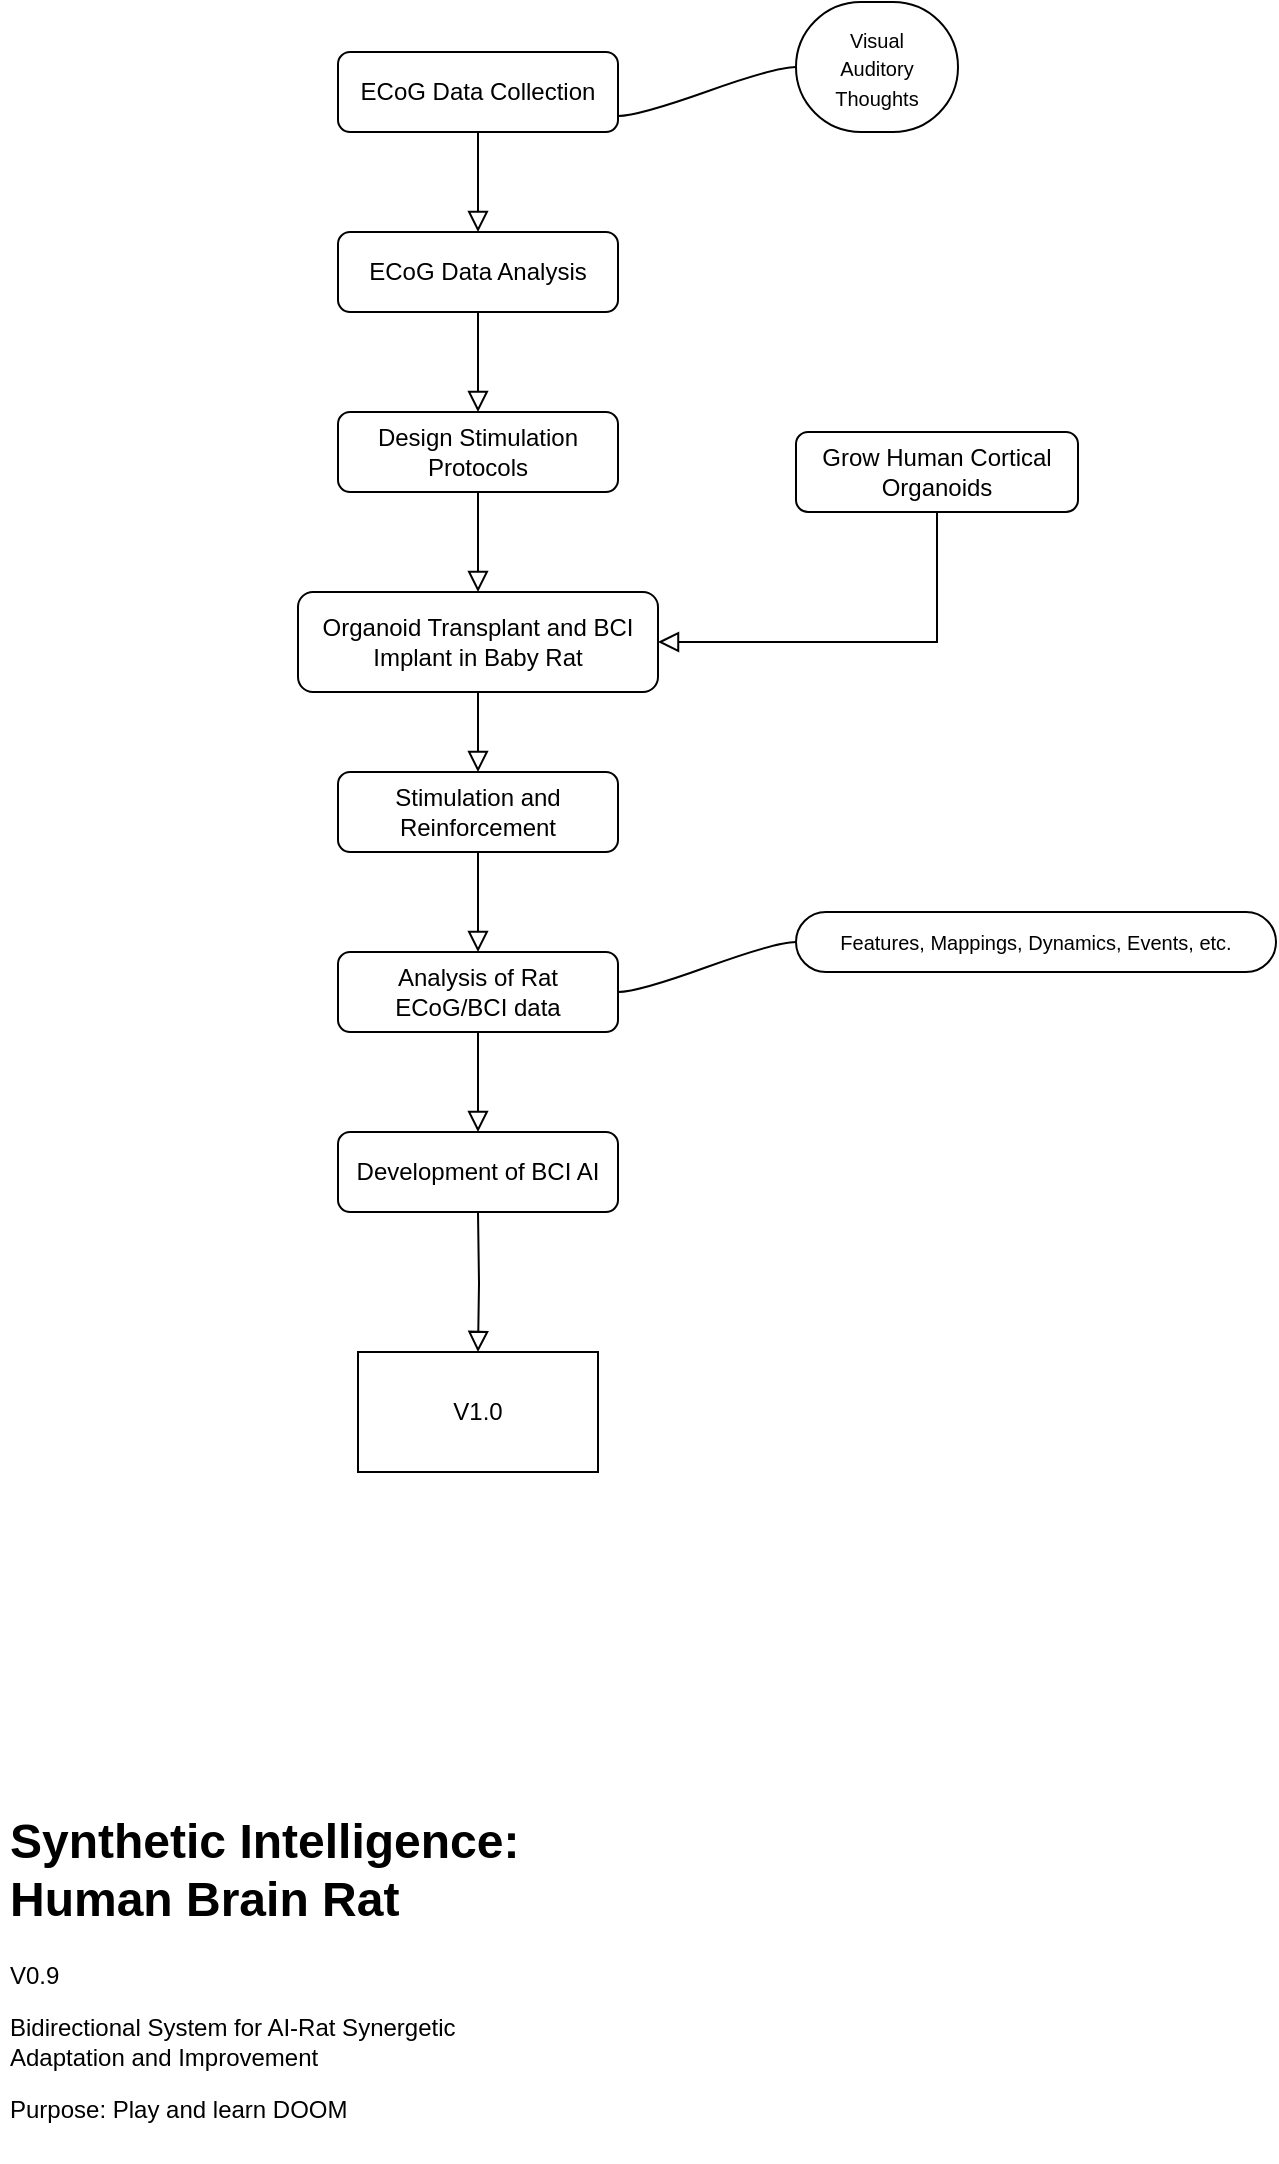 <mxfile version="22.0.3" type="device">
  <diagram id="C5RBs43oDa-KdzZeNtuy" name="Page-1">
    <mxGraphModel dx="2353" dy="1415" grid="1" gridSize="10" guides="1" tooltips="1" connect="1" arrows="1" fold="1" page="1" pageScale="1" pageWidth="827" pageHeight="1169" math="0" shadow="0">
      <root>
        <mxCell id="WIyWlLk6GJQsqaUBKTNV-0" />
        <mxCell id="WIyWlLk6GJQsqaUBKTNV-1" parent="WIyWlLk6GJQsqaUBKTNV-0" />
        <mxCell id="WIyWlLk6GJQsqaUBKTNV-2" value="" style="rounded=0;html=1;jettySize=auto;orthogonalLoop=1;fontSize=11;endArrow=block;endFill=0;endSize=8;strokeWidth=1;shadow=0;labelBackgroundColor=none;edgeStyle=orthogonalEdgeStyle;entryX=0.5;entryY=0;entryDx=0;entryDy=0;" parent="WIyWlLk6GJQsqaUBKTNV-1" source="WIyWlLk6GJQsqaUBKTNV-3" target="LGGzUGPLqH4TGAAvTcvt-3" edge="1">
          <mxGeometry relative="1" as="geometry">
            <mxPoint x="269.0" y="195" as="targetPoint" />
          </mxGeometry>
        </mxCell>
        <mxCell id="WIyWlLk6GJQsqaUBKTNV-3" value="ECoG Data Collection" style="rounded=1;whiteSpace=wrap;html=1;fontSize=12;glass=0;strokeWidth=1;shadow=0;" parent="WIyWlLk6GJQsqaUBKTNV-1" vertex="1">
          <mxGeometry x="189" y="95" width="140" height="40" as="geometry" />
        </mxCell>
        <mxCell id="LGGzUGPLqH4TGAAvTcvt-0" value="&lt;font style=&quot;font-size: 10px;&quot;&gt;Visual&lt;br&gt;Auditory&lt;br&gt;Thoughts&lt;/font&gt;" style="whiteSpace=wrap;html=1;rounded=1;arcSize=50;align=center;verticalAlign=middle;strokeWidth=1;autosize=1;spacing=4;treeFolding=1;treeMoving=1;newEdgeStyle={&quot;edgeStyle&quot;:&quot;entityRelationEdgeStyle&quot;,&quot;startArrow&quot;:&quot;none&quot;,&quot;endArrow&quot;:&quot;none&quot;,&quot;segment&quot;:10,&quot;curved&quot;:1,&quot;sourcePerimeterSpacing&quot;:0,&quot;targetPerimeterSpacing&quot;:0};" vertex="1" parent="WIyWlLk6GJQsqaUBKTNV-1">
          <mxGeometry x="418" y="70" width="81" height="65" as="geometry" />
        </mxCell>
        <mxCell id="LGGzUGPLqH4TGAAvTcvt-1" value="" style="edgeStyle=entityRelationEdgeStyle;startArrow=none;endArrow=none;segment=10;curved=1;sourcePerimeterSpacing=0;targetPerimeterSpacing=0;rounded=0;" edge="1" target="LGGzUGPLqH4TGAAvTcvt-0" parent="WIyWlLk6GJQsqaUBKTNV-1">
          <mxGeometry relative="1" as="geometry">
            <mxPoint x="329" y="127" as="sourcePoint" />
          </mxGeometry>
        </mxCell>
        <mxCell id="LGGzUGPLqH4TGAAvTcvt-2" value="" style="rounded=0;html=1;jettySize=auto;orthogonalLoop=1;fontSize=11;endArrow=block;endFill=0;endSize=8;strokeWidth=1;shadow=0;labelBackgroundColor=none;edgeStyle=orthogonalEdgeStyle;entryX=0.5;entryY=0;entryDx=0;entryDy=0;" edge="1" parent="WIyWlLk6GJQsqaUBKTNV-1" source="LGGzUGPLqH4TGAAvTcvt-3" target="LGGzUGPLqH4TGAAvTcvt-5">
          <mxGeometry relative="1" as="geometry">
            <mxPoint x="269.0" y="275" as="targetPoint" />
          </mxGeometry>
        </mxCell>
        <mxCell id="LGGzUGPLqH4TGAAvTcvt-3" value="ECoG Data Analysis" style="rounded=1;whiteSpace=wrap;html=1;fontSize=12;glass=0;strokeWidth=1;shadow=0;" vertex="1" parent="WIyWlLk6GJQsqaUBKTNV-1">
          <mxGeometry x="189" y="185" width="140" height="40" as="geometry" />
        </mxCell>
        <mxCell id="LGGzUGPLqH4TGAAvTcvt-4" value="" style="rounded=0;html=1;jettySize=auto;orthogonalLoop=1;fontSize=11;endArrow=block;endFill=0;endSize=8;strokeWidth=1;shadow=0;labelBackgroundColor=none;edgeStyle=orthogonalEdgeStyle;entryX=0.5;entryY=0;entryDx=0;entryDy=0;" edge="1" parent="WIyWlLk6GJQsqaUBKTNV-1" source="LGGzUGPLqH4TGAAvTcvt-5" target="LGGzUGPLqH4TGAAvTcvt-7">
          <mxGeometry relative="1" as="geometry">
            <mxPoint x="269.0" y="365" as="targetPoint" />
          </mxGeometry>
        </mxCell>
        <mxCell id="LGGzUGPLqH4TGAAvTcvt-5" value="Design Stimulation Protocols" style="rounded=1;whiteSpace=wrap;html=1;fontSize=12;glass=0;strokeWidth=1;shadow=0;" vertex="1" parent="WIyWlLk6GJQsqaUBKTNV-1">
          <mxGeometry x="189" y="275" width="140" height="40" as="geometry" />
        </mxCell>
        <mxCell id="LGGzUGPLqH4TGAAvTcvt-6" value="" style="rounded=0;html=1;jettySize=auto;orthogonalLoop=1;fontSize=11;endArrow=block;endFill=0;endSize=8;strokeWidth=1;shadow=0;labelBackgroundColor=none;edgeStyle=orthogonalEdgeStyle;entryX=0.5;entryY=0;entryDx=0;entryDy=0;" edge="1" parent="WIyWlLk6GJQsqaUBKTNV-1" source="LGGzUGPLqH4TGAAvTcvt-7" target="LGGzUGPLqH4TGAAvTcvt-11">
          <mxGeometry relative="1" as="geometry">
            <mxPoint x="269.0" y="455" as="targetPoint" />
          </mxGeometry>
        </mxCell>
        <mxCell id="LGGzUGPLqH4TGAAvTcvt-7" value="Organoid Transplant and BCI Implant in Baby Rat" style="rounded=1;whiteSpace=wrap;html=1;fontSize=12;glass=0;strokeWidth=1;shadow=0;" vertex="1" parent="WIyWlLk6GJQsqaUBKTNV-1">
          <mxGeometry x="169" y="365" width="180" height="50" as="geometry" />
        </mxCell>
        <mxCell id="LGGzUGPLqH4TGAAvTcvt-10" value="" style="rounded=0;html=1;jettySize=auto;orthogonalLoop=1;fontSize=11;endArrow=block;endFill=0;endSize=8;strokeWidth=1;shadow=0;labelBackgroundColor=none;edgeStyle=orthogonalEdgeStyle;entryX=0.5;entryY=0;entryDx=0;entryDy=0;" edge="1" parent="WIyWlLk6GJQsqaUBKTNV-1" source="LGGzUGPLqH4TGAAvTcvt-11" target="LGGzUGPLqH4TGAAvTcvt-16">
          <mxGeometry relative="1" as="geometry">
            <mxPoint x="269.0" y="545" as="targetPoint" />
          </mxGeometry>
        </mxCell>
        <mxCell id="LGGzUGPLqH4TGAAvTcvt-11" value="Stimulation and Reinforcement" style="rounded=1;whiteSpace=wrap;html=1;fontSize=12;glass=0;strokeWidth=1;shadow=0;" vertex="1" parent="WIyWlLk6GJQsqaUBKTNV-1">
          <mxGeometry x="189" y="455" width="140" height="40" as="geometry" />
        </mxCell>
        <mxCell id="LGGzUGPLqH4TGAAvTcvt-12" value="&lt;h1&gt;Synthetic Intelligence: Human Brain Rat&lt;/h1&gt;&lt;p&gt;V0.9&lt;/p&gt;&lt;p&gt;Bidirectional System for AI-Rat Synergetic Adaptation and Improvement&lt;/p&gt;&lt;p&gt;Purpose: Play and learn DOOM&lt;/p&gt;&lt;p&gt;&lt;br&gt;&lt;/p&gt;" style="text;html=1;strokeColor=none;fillColor=none;spacing=5;spacingTop=-20;whiteSpace=wrap;overflow=hidden;rounded=0;" vertex="1" parent="WIyWlLk6GJQsqaUBKTNV-1">
          <mxGeometry x="20" y="970" width="270" height="180" as="geometry" />
        </mxCell>
        <mxCell id="LGGzUGPLqH4TGAAvTcvt-13" value="" style="rounded=0;html=1;jettySize=auto;orthogonalLoop=1;fontSize=11;endArrow=block;endFill=0;endSize=8;strokeWidth=1;shadow=0;labelBackgroundColor=none;edgeStyle=orthogonalEdgeStyle;entryX=1;entryY=0.5;entryDx=0;entryDy=0;exitX=0.5;exitY=1;exitDx=0;exitDy=0;" edge="1" parent="WIyWlLk6GJQsqaUBKTNV-1" source="LGGzUGPLqH4TGAAvTcvt-14" target="LGGzUGPLqH4TGAAvTcvt-7">
          <mxGeometry relative="1" as="geometry">
            <mxPoint x="439" y="395" as="targetPoint" />
          </mxGeometry>
        </mxCell>
        <mxCell id="LGGzUGPLqH4TGAAvTcvt-14" value="Grow Human Cortical Organoids" style="rounded=1;whiteSpace=wrap;html=1;fontSize=12;glass=0;strokeWidth=1;shadow=0;" vertex="1" parent="WIyWlLk6GJQsqaUBKTNV-1">
          <mxGeometry x="418" y="285" width="141" height="40" as="geometry" />
        </mxCell>
        <mxCell id="LGGzUGPLqH4TGAAvTcvt-15" value="" style="rounded=0;html=1;jettySize=auto;orthogonalLoop=1;fontSize=11;endArrow=block;endFill=0;endSize=8;strokeWidth=1;shadow=0;labelBackgroundColor=none;edgeStyle=orthogonalEdgeStyle;entryX=0.5;entryY=0;entryDx=0;entryDy=0;" edge="1" parent="WIyWlLk6GJQsqaUBKTNV-1" source="LGGzUGPLqH4TGAAvTcvt-16" target="LGGzUGPLqH4TGAAvTcvt-18">
          <mxGeometry relative="1" as="geometry">
            <mxPoint x="269.0" y="635" as="targetPoint" />
            <Array as="points">
              <mxPoint x="259" y="605" />
              <mxPoint x="259" y="605" />
            </Array>
          </mxGeometry>
        </mxCell>
        <mxCell id="LGGzUGPLqH4TGAAvTcvt-16" value="Analysis of Rat ECoG/BCI data" style="rounded=1;whiteSpace=wrap;html=1;fontSize=12;glass=0;strokeWidth=1;shadow=0;" vertex="1" parent="WIyWlLk6GJQsqaUBKTNV-1">
          <mxGeometry x="189" y="545" width="140" height="40" as="geometry" />
        </mxCell>
        <mxCell id="LGGzUGPLqH4TGAAvTcvt-18" value="Development of BCI AI" style="rounded=1;whiteSpace=wrap;html=1;fontSize=12;glass=0;strokeWidth=1;shadow=0;" vertex="1" parent="WIyWlLk6GJQsqaUBKTNV-1">
          <mxGeometry x="189" y="635" width="140" height="40" as="geometry" />
        </mxCell>
        <mxCell id="LGGzUGPLqH4TGAAvTcvt-19" value="&lt;font style=&quot;font-size: 10px;&quot;&gt;Features, Mappings, Dynamics, Events, etc.&lt;/font&gt;" style="whiteSpace=wrap;html=1;rounded=1;arcSize=50;align=center;verticalAlign=middle;strokeWidth=1;autosize=1;spacing=4;treeFolding=1;treeMoving=1;newEdgeStyle={&quot;edgeStyle&quot;:&quot;entityRelationEdgeStyle&quot;,&quot;startArrow&quot;:&quot;none&quot;,&quot;endArrow&quot;:&quot;none&quot;,&quot;segment&quot;:10,&quot;curved&quot;:1,&quot;sourcePerimeterSpacing&quot;:0,&quot;targetPerimeterSpacing&quot;:0};" vertex="1" parent="WIyWlLk6GJQsqaUBKTNV-1">
          <mxGeometry x="418" y="525" width="240" height="30" as="geometry" />
        </mxCell>
        <mxCell id="LGGzUGPLqH4TGAAvTcvt-20" value="" style="edgeStyle=entityRelationEdgeStyle;startArrow=none;endArrow=none;segment=10;curved=1;sourcePerimeterSpacing=0;targetPerimeterSpacing=0;rounded=0;" edge="1" parent="WIyWlLk6GJQsqaUBKTNV-1" target="LGGzUGPLqH4TGAAvTcvt-19" source="LGGzUGPLqH4TGAAvTcvt-16">
          <mxGeometry relative="1" as="geometry">
            <mxPoint x="379" y="562" as="sourcePoint" />
          </mxGeometry>
        </mxCell>
        <mxCell id="LGGzUGPLqH4TGAAvTcvt-21" value="" style="rounded=0;html=1;jettySize=auto;orthogonalLoop=1;fontSize=11;endArrow=block;endFill=0;endSize=8;strokeWidth=1;shadow=0;labelBackgroundColor=none;edgeStyle=orthogonalEdgeStyle;entryX=0.5;entryY=0;entryDx=0;entryDy=0;" edge="1" parent="WIyWlLk6GJQsqaUBKTNV-1" target="LGGzUGPLqH4TGAAvTcvt-22">
          <mxGeometry relative="1" as="geometry">
            <mxPoint x="259" y="775" as="targetPoint" />
            <mxPoint x="259" y="675" as="sourcePoint" />
            <Array as="points" />
          </mxGeometry>
        </mxCell>
        <mxCell id="LGGzUGPLqH4TGAAvTcvt-22" value="V1.0" style="rounded=0;whiteSpace=wrap;html=1;" vertex="1" parent="WIyWlLk6GJQsqaUBKTNV-1">
          <mxGeometry x="199" y="745" width="120" height="60" as="geometry" />
        </mxCell>
      </root>
    </mxGraphModel>
  </diagram>
</mxfile>
